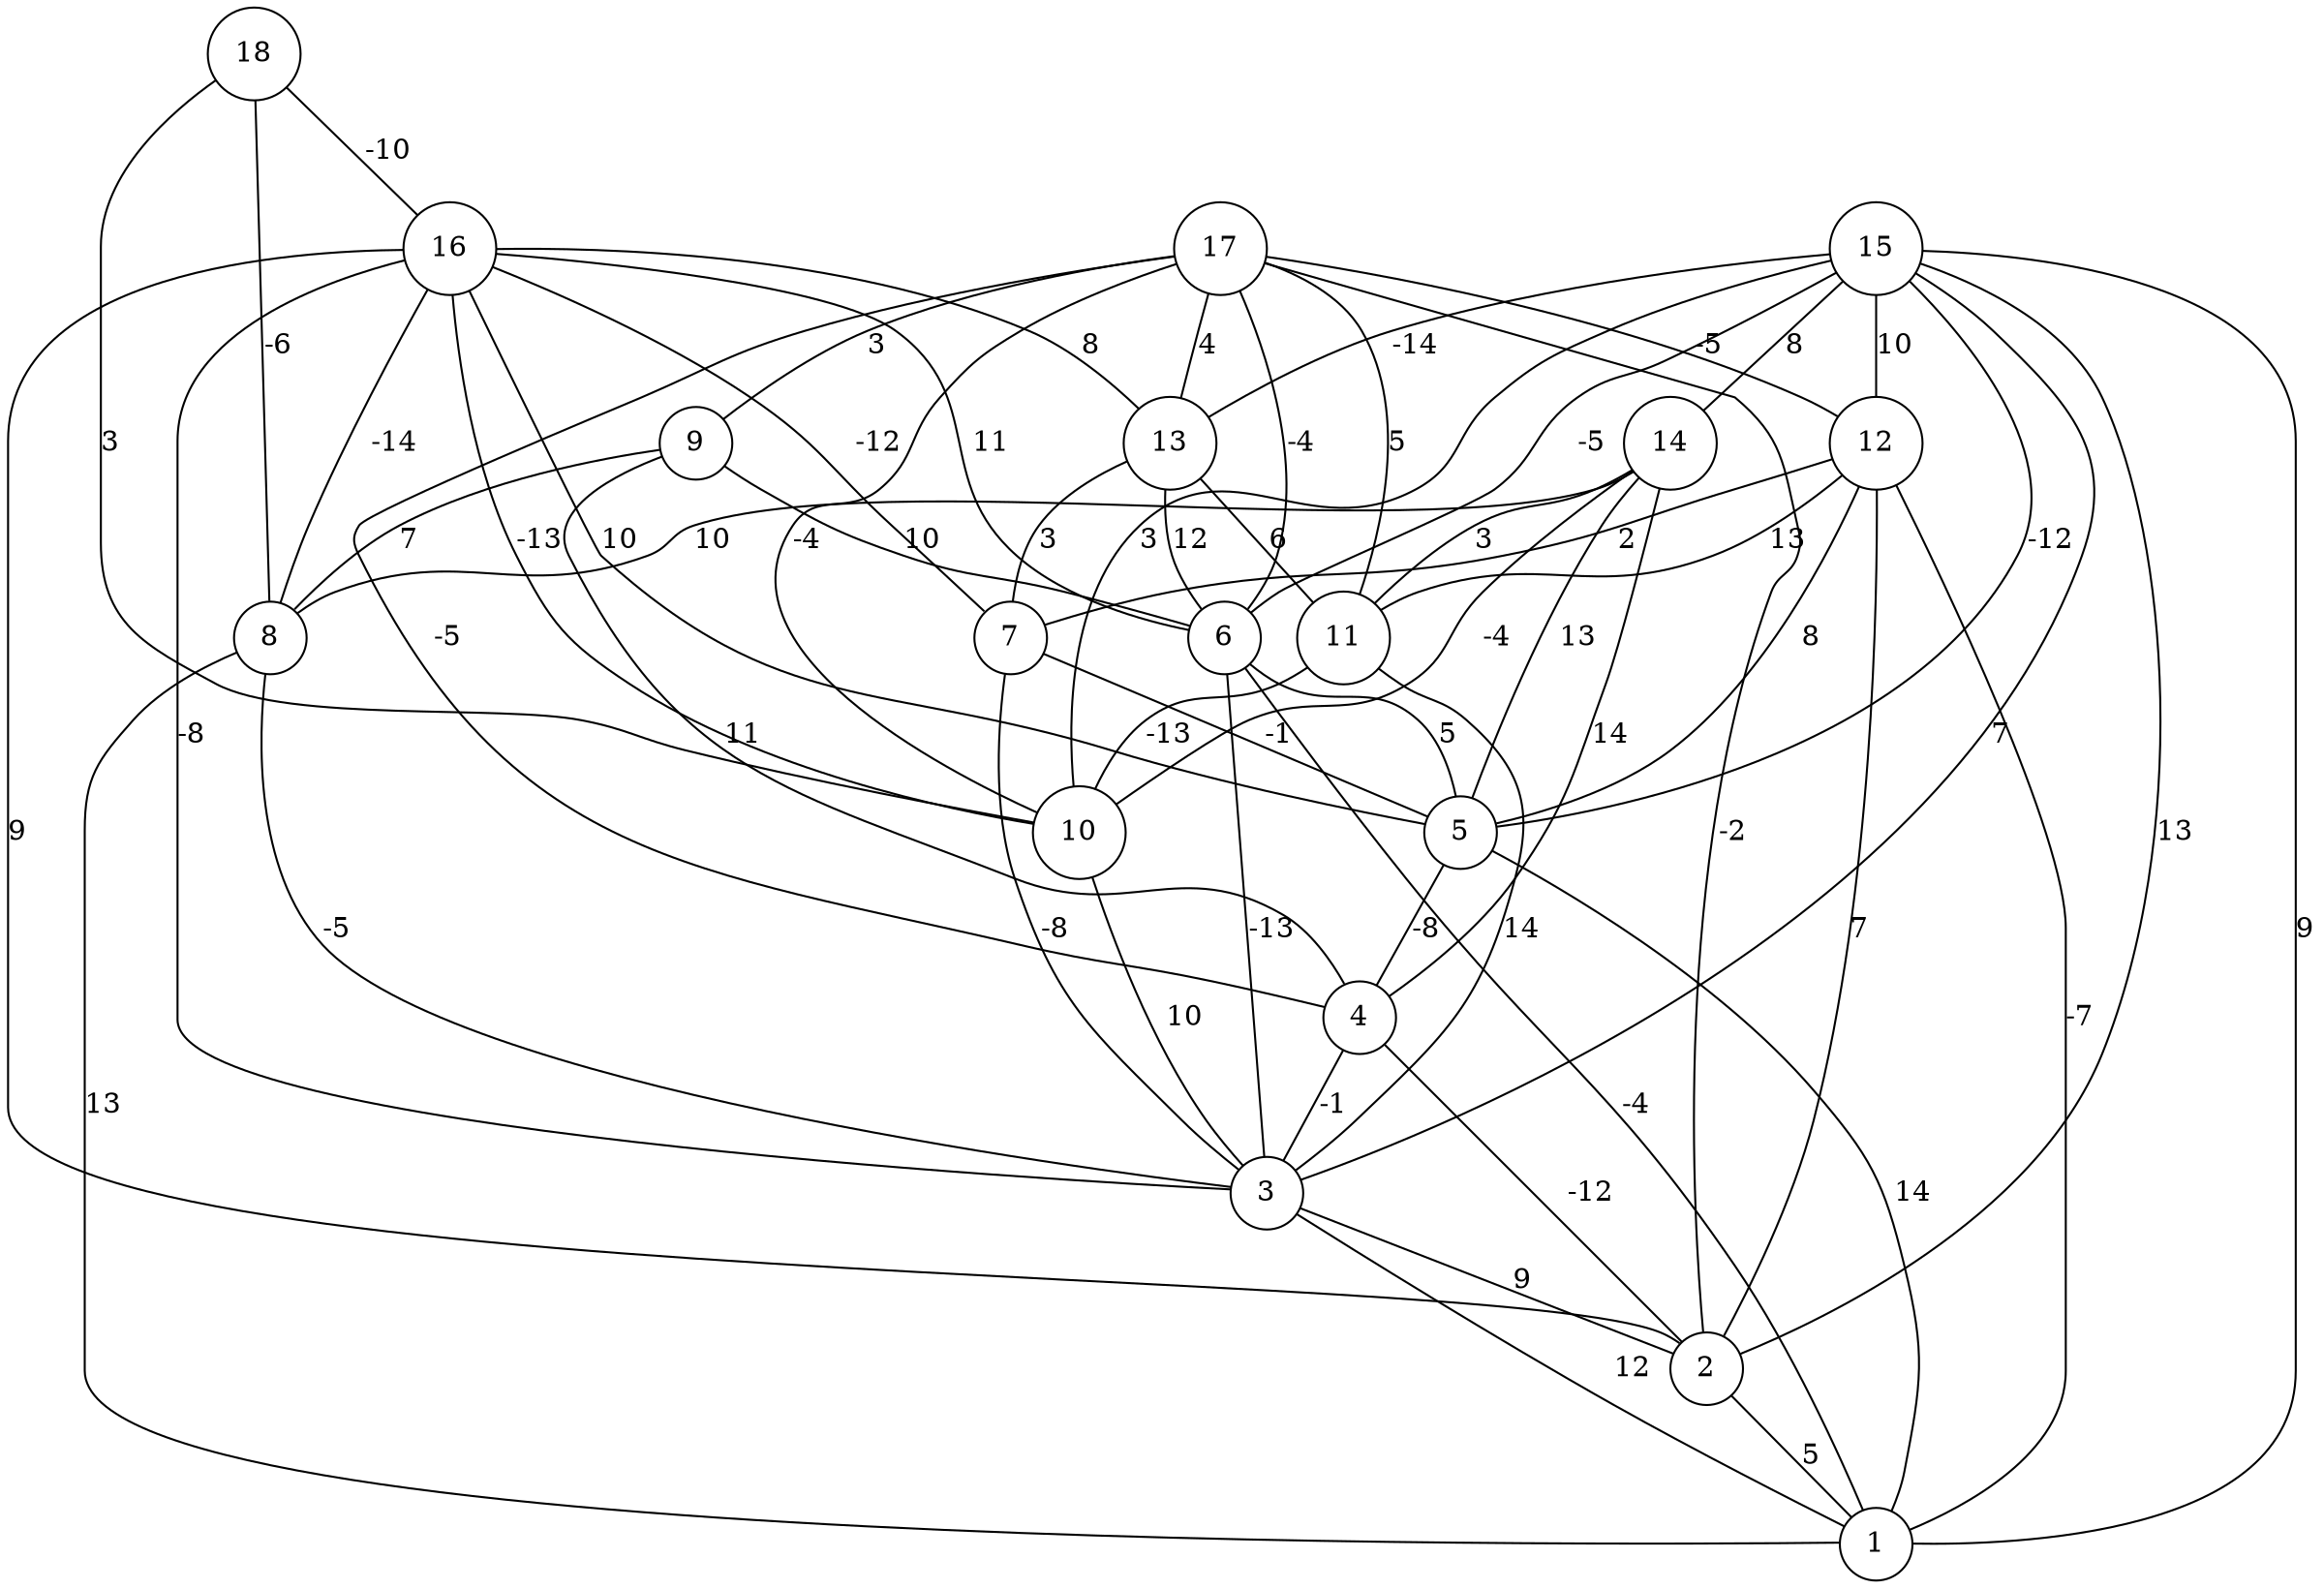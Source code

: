 graph { 
	 fontname="Helvetica,Arial,sans-serif" 
	 node [shape = circle]; 
	 18 -- 8 [label = "-6"];
	 18 -- 10 [label = "3"];
	 18 -- 16 [label = "-10"];
	 17 -- 2 [label = "-2"];
	 17 -- 4 [label = "-5"];
	 17 -- 6 [label = "-4"];
	 17 -- 9 [label = "3"];
	 17 -- 10 [label = "-4"];
	 17 -- 11 [label = "5"];
	 17 -- 12 [label = "-5"];
	 17 -- 13 [label = "4"];
	 16 -- 2 [label = "9"];
	 16 -- 3 [label = "-8"];
	 16 -- 5 [label = "10"];
	 16 -- 6 [label = "11"];
	 16 -- 7 [label = "-12"];
	 16 -- 8 [label = "-14"];
	 16 -- 10 [label = "-13"];
	 16 -- 13 [label = "8"];
	 15 -- 1 [label = "9"];
	 15 -- 2 [label = "13"];
	 15 -- 3 [label = "7"];
	 15 -- 5 [label = "-12"];
	 15 -- 6 [label = "-5"];
	 15 -- 10 [label = "3"];
	 15 -- 12 [label = "10"];
	 15 -- 13 [label = "-14"];
	 15 -- 14 [label = "8"];
	 14 -- 4 [label = "14"];
	 14 -- 5 [label = "13"];
	 14 -- 8 [label = "10"];
	 14 -- 10 [label = "-4"];
	 14 -- 11 [label = "3"];
	 13 -- 6 [label = "12"];
	 13 -- 7 [label = "3"];
	 13 -- 11 [label = "6"];
	 12 -- 1 [label = "-7"];
	 12 -- 2 [label = "7"];
	 12 -- 5 [label = "8"];
	 12 -- 7 [label = "2"];
	 12 -- 11 [label = "13"];
	 11 -- 3 [label = "14"];
	 11 -- 10 [label = "-13"];
	 10 -- 3 [label = "10"];
	 9 -- 4 [label = "11"];
	 9 -- 6 [label = "10"];
	 9 -- 8 [label = "7"];
	 8 -- 1 [label = "13"];
	 8 -- 3 [label = "-5"];
	 7 -- 3 [label = "-8"];
	 7 -- 5 [label = "-1"];
	 6 -- 1 [label = "-4"];
	 6 -- 3 [label = "-13"];
	 6 -- 5 [label = "5"];
	 5 -- 1 [label = "14"];
	 5 -- 4 [label = "-8"];
	 4 -- 2 [label = "-12"];
	 4 -- 3 [label = "-1"];
	 3 -- 1 [label = "12"];
	 3 -- 2 [label = "9"];
	 2 -- 1 [label = "5"];
	 1;
	 2;
	 3;
	 4;
	 5;
	 6;
	 7;
	 8;
	 9;
	 10;
	 11;
	 12;
	 13;
	 14;
	 15;
	 16;
	 17;
	 18;
}
